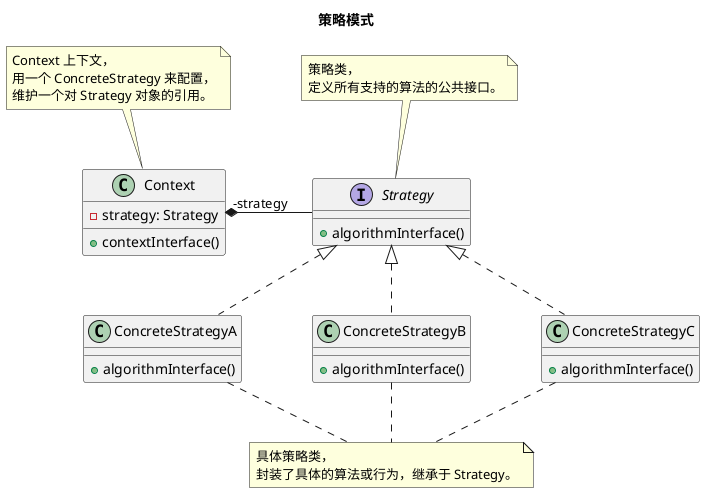 @startuml
skinparam nodesep 70

title <b>策略模式</b>

class Context {
  - strategy: Strategy
  + contextInterface()
}
note top: Context 上下文，\n用一个 ConcreteStrategy 来配置，\n维护一个对 Strategy 对象的引用。

interface Strategy {
  + algorithmInterface()
}
note top: 策略类，\n定义所有支持的算法的公共接口。

class ConcreteStrategyA {
  + algorithmInterface()
}

class ConcreteStrategyB {
  + algorithmInterface()
}

class ConcreteStrategyC {
  + algorithmInterface()
}

Context "-strategy" *-right- Strategy

' 这里的"实现"也可以是"继承"。不必太拘泥形式。
Strategy <|.. ConcreteStrategyA
Strategy <|.. ConcreteStrategyB
Strategy <|.. ConcreteStrategyC


note "具体策略类，\n封装了具体的算法或行为，继承于 Strategy。" as scn
ConcreteStrategyA .. scn
ConcreteStrategyB .. scn
ConcreteStrategyC .. scn

@enduml
